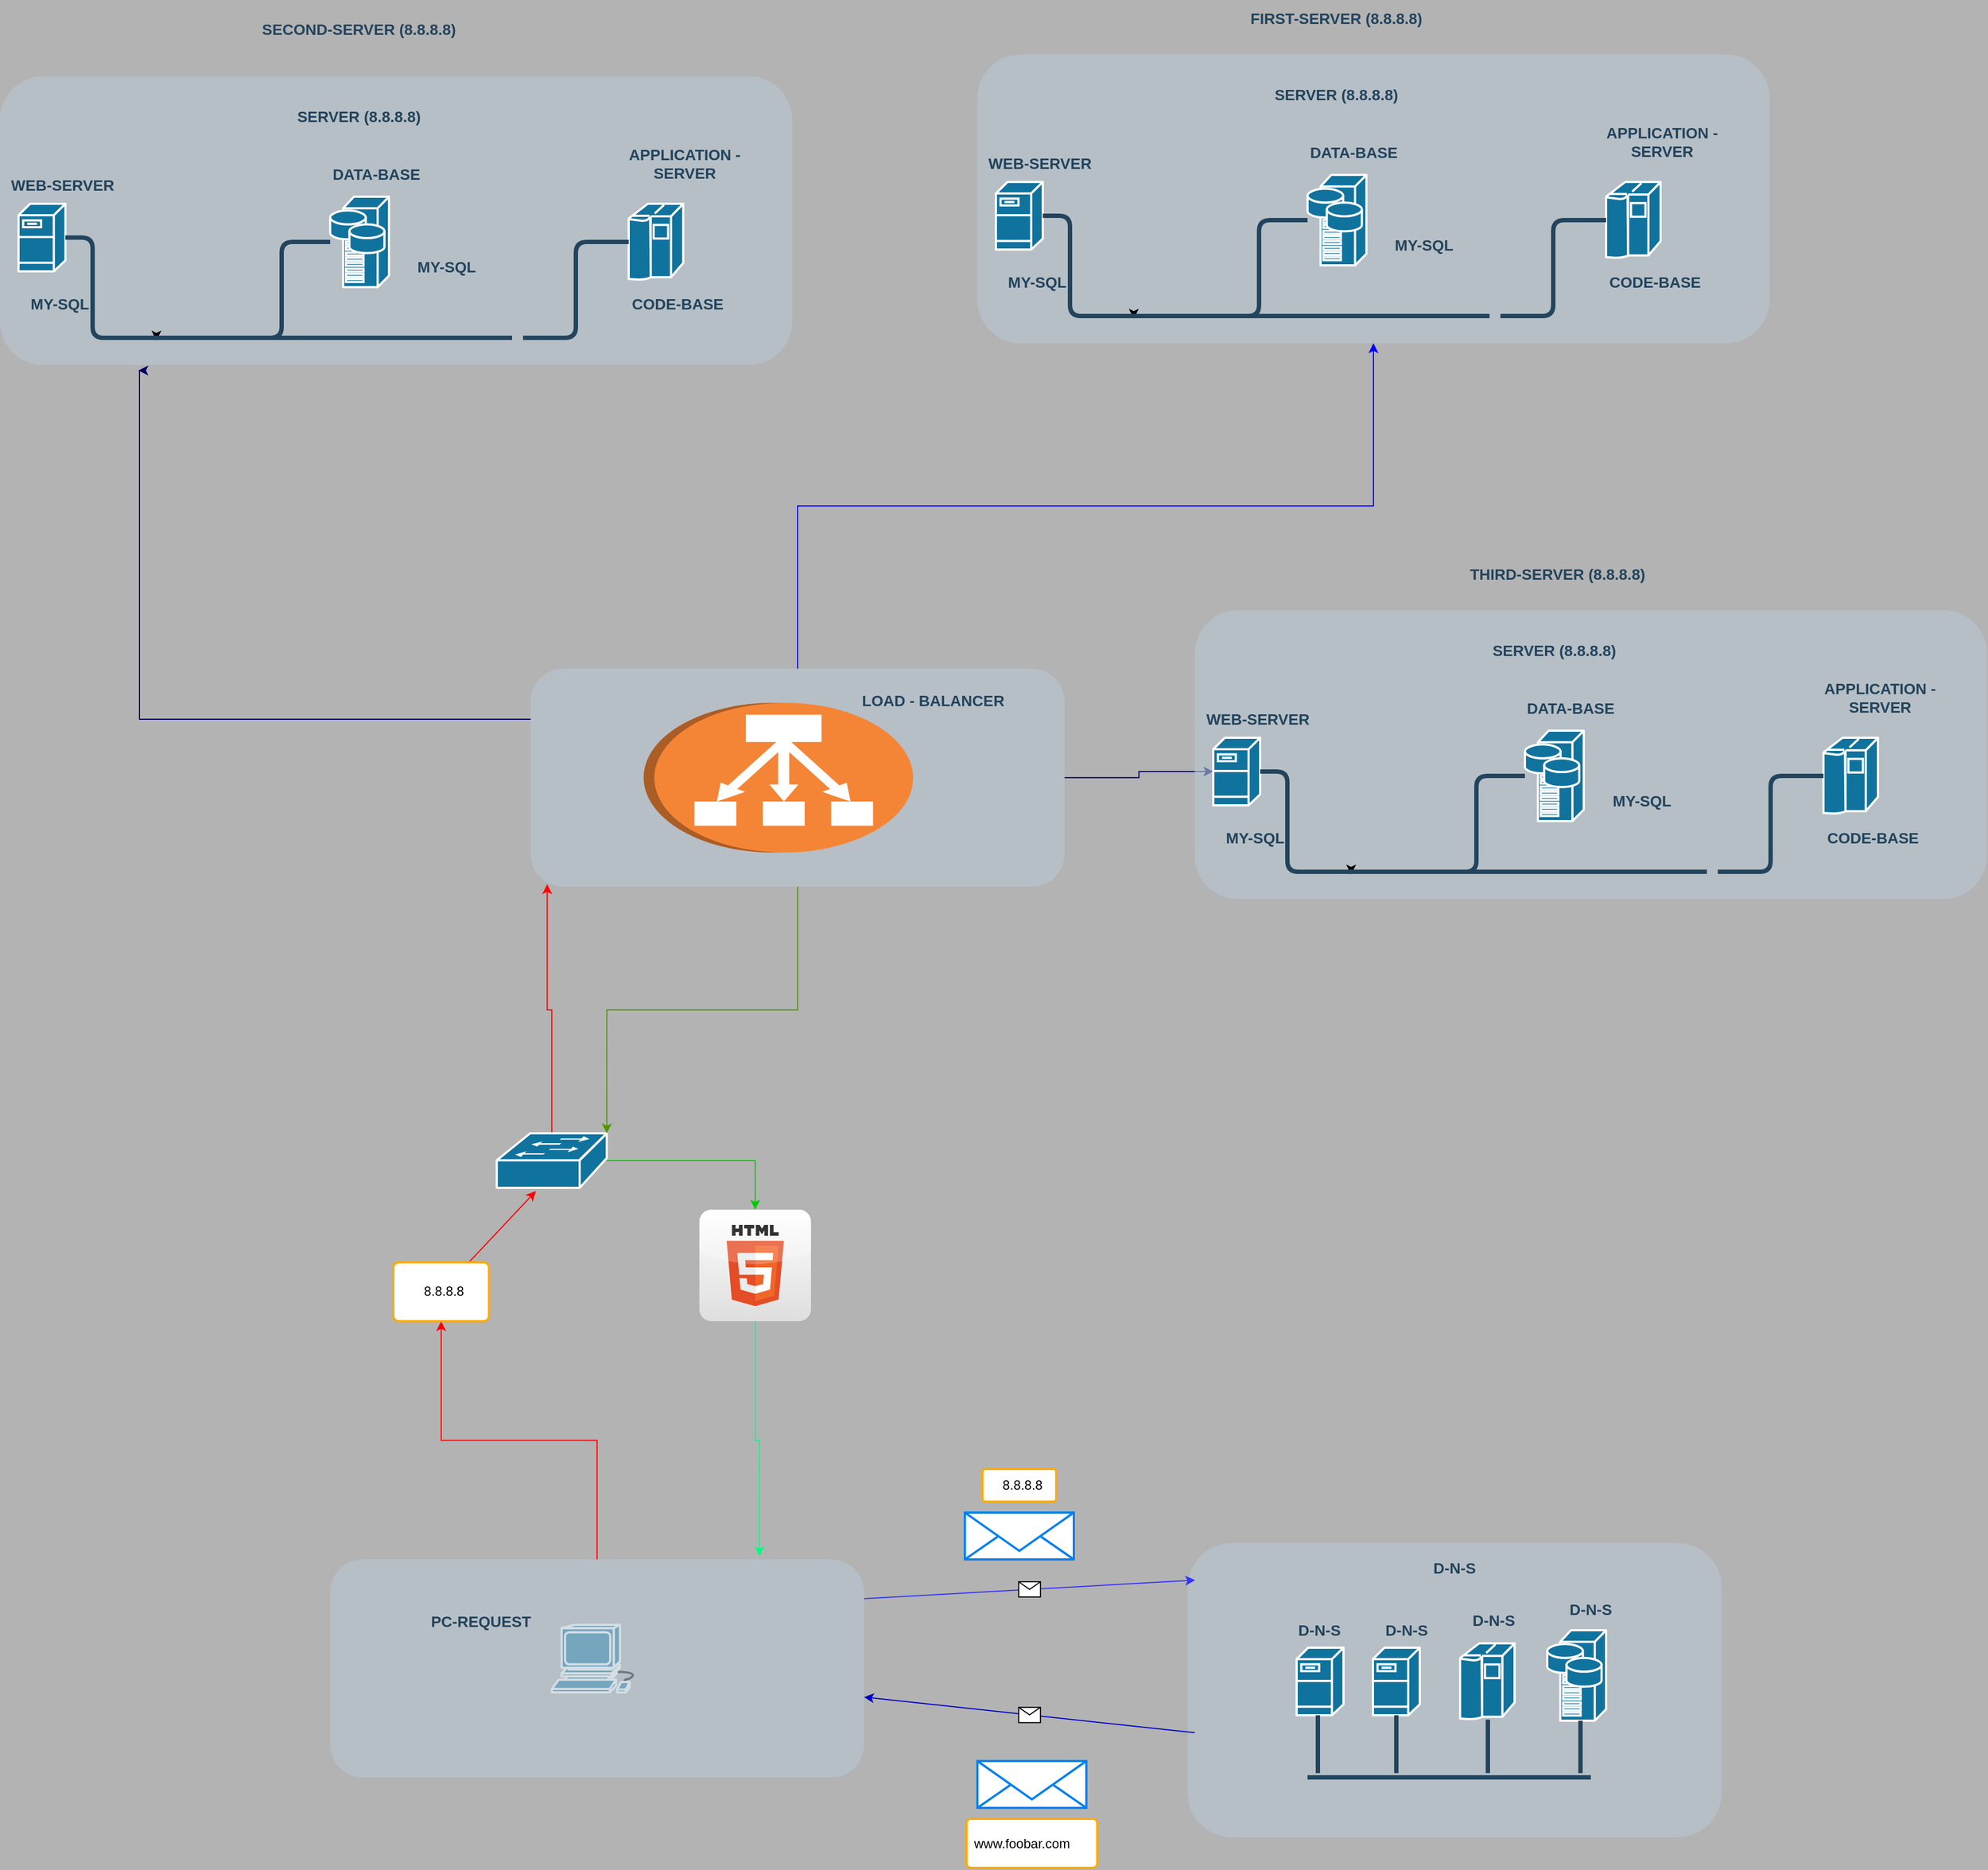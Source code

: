 <mxfile version="21.6.8" type="device">
  <diagram id="6a731a19-8d31-9384-78a2-239565b7b9f0" name="Page-1">
    <mxGraphModel dx="1593" dy="772" grid="1" gridSize="10" guides="1" tooltips="1" connect="1" arrows="1" fold="1" page="1" pageScale="1" pageWidth="827" pageHeight="1169" background="#B3B3B3" math="0" shadow="0">
      <root>
        <mxCell id="0" />
        <mxCell id="1" parent="0" />
        <mxCell id="2094" value="" style="rounded=1;whiteSpace=wrap;html=1;strokeColor=none;fillColor=#BAC8D3;fontSize=24;fontColor=#23445D;align=center;opacity=60;" parent="1" vertex="1">
          <mxGeometry x="1143" y="1456" width="490" height="270" as="geometry" />
        </mxCell>
        <mxCell id="2095" value="" style="rounded=1;whiteSpace=wrap;html=1;strokeColor=none;fillColor=#BAC8D3;fontSize=24;fontColor=#23445D;align=center;opacity=60;" parent="1" vertex="1">
          <mxGeometry x="53" y="110" width="727" height="265" as="geometry" />
        </mxCell>
        <mxCell id="2096" value="" style="shape=mxgraph.cisco.computers_and_peripherals.workstation;html=1;dashed=0;fillColor=#10739E;strokeColor=#ffffff;strokeWidth=2;verticalLabelPosition=bottom;verticalAlign=top;fontFamily=Helvetica;fontSize=36;fontColor=#FFB366" parent="1" vertex="1">
          <mxGeometry x="559.5" y="1531" width="83" height="62" as="geometry" />
        </mxCell>
        <mxCell id="2097" value="" style="shape=mxgraph.cisco.servers.fileserver;html=1;dashed=0;fillColor=#10739E;strokeColor=#ffffff;strokeWidth=2;verticalLabelPosition=bottom;verticalAlign=top;fontFamily=Helvetica;fontSize=36;fontColor=#FFB366" parent="1" vertex="1">
          <mxGeometry x="70" y="227" width="43" height="62" as="geometry" />
        </mxCell>
        <mxCell id="2100" value="" style="shape=mxgraph.cisco.servers.storage_server;html=1;dashed=0;fillColor=#10739E;strokeColor=#ffffff;strokeWidth=2;verticalLabelPosition=bottom;verticalAlign=top;fontFamily=Helvetica;fontSize=36;fontColor=#FFB366" parent="1" vertex="1">
          <mxGeometry x="356" y="220.5" width="54" height="83" as="geometry" />
        </mxCell>
        <mxCell id="2102" value="" style="shape=mxgraph.cisco.computers_and_peripherals.ibm_mainframe;html=1;dashed=0;fillColor=#10739E;strokeColor=#ffffff;strokeWidth=2;verticalLabelPosition=bottom;verticalAlign=top;fontFamily=Helvetica;fontSize=36;fontColor=#FFB366" parent="1" vertex="1">
          <mxGeometry x="630" y="227" width="50" height="70" as="geometry" />
        </mxCell>
        <mxCell id="2103" value="" style="shape=mxgraph.cisco.servers.fileserver;html=1;dashed=0;fillColor=#10739E;strokeColor=#ffffff;strokeWidth=2;verticalLabelPosition=bottom;verticalAlign=top;fontFamily=Helvetica;fontSize=36;fontColor=#FFB366" parent="1" vertex="1">
          <mxGeometry x="1243" y="1552" width="43" height="62" as="geometry" />
        </mxCell>
        <mxCell id="2104" value="" style="shape=mxgraph.cisco.servers.fileserver;html=1;dashed=0;fillColor=#10739E;strokeColor=#ffffff;strokeWidth=2;verticalLabelPosition=bottom;verticalAlign=top;fontFamily=Helvetica;fontSize=36;fontColor=#FFB366" parent="1" vertex="1">
          <mxGeometry x="1313" y="1552" width="43" height="62" as="geometry" />
        </mxCell>
        <mxCell id="2105" value="" style="shape=mxgraph.cisco.computers_and_peripherals.ibm_mainframe;html=1;dashed=0;fillColor=#10739E;strokeColor=#ffffff;strokeWidth=2;verticalLabelPosition=bottom;verticalAlign=top;fontFamily=Helvetica;fontSize=36;fontColor=#FFB366" parent="1" vertex="1">
          <mxGeometry x="1393" y="1548" width="50" height="70" as="geometry" />
        </mxCell>
        <mxCell id="2106" value="" style="shape=mxgraph.cisco.servers.storage_server;html=1;dashed=0;fillColor=#10739E;strokeColor=#ffffff;strokeWidth=2;verticalLabelPosition=bottom;verticalAlign=top;fontFamily=Helvetica;fontSize=36;fontColor=#FFB366" parent="1" vertex="1">
          <mxGeometry x="1473" y="1536" width="54" height="83" as="geometry" />
        </mxCell>
        <mxCell id="6dwymIx41Qv2gQPjKfyM-2273" style="edgeStyle=orthogonalEdgeStyle;rounded=0;orthogonalLoop=1;jettySize=auto;html=1;strokeColor=#00FF80;entryX=0.804;entryY=-0.015;entryDx=0;entryDy=0;entryPerimeter=0;" parent="1" source="6dwymIx41Qv2gQPjKfyM-2308" target="6dwymIx41Qv2gQPjKfyM-2257" edge="1">
          <mxGeometry relative="1" as="geometry">
            <mxPoint x="745.87" y="1360" as="targetPoint" />
          </mxGeometry>
        </mxCell>
        <mxCell id="6dwymIx41Qv2gQPjKfyM-2375" style="edgeStyle=orthogonalEdgeStyle;rounded=0;orthogonalLoop=1;jettySize=auto;html=1;entryX=0.031;entryY=0.989;entryDx=0;entryDy=0;entryPerimeter=0;strokeColor=#FF0000;" parent="1" source="2107" target="6dwymIx41Qv2gQPjKfyM-2314" edge="1">
          <mxGeometry relative="1" as="geometry" />
        </mxCell>
        <mxCell id="2107" value="" style="shape=mxgraph.cisco.switches.workgroup_switch;html=1;dashed=0;fillColor=#10739E;strokeColor=#ffffff;strokeWidth=2;verticalLabelPosition=bottom;verticalAlign=top;fontFamily=Helvetica;fontSize=36;fontColor=#FFB366" parent="1" vertex="1">
          <mxGeometry x="508.87" y="1080" width="101" height="50" as="geometry" />
        </mxCell>
        <mxCell id="2153" value="" style="line;html=1;strokeColor=#23445D;" parent="1" vertex="1">
          <mxGeometry x="1253" y="1666" width="260" height="10" as="geometry" />
        </mxCell>
        <mxCell id="2155" value="" style="edgeStyle=elbowEdgeStyle;elbow=horizontal;endArrow=none;html=1;strokeColor=#23445D;endFill=0;strokeWidth=4;rounded=1" parent="1" target="2102" edge="1">
          <mxGeometry width="100" height="100" relative="1" as="geometry">
            <mxPoint x="533" y="350" as="sourcePoint" />
            <mxPoint x="533" y="310" as="targetPoint" />
          </mxGeometry>
        </mxCell>
        <mxCell id="2159" value="" style="edgeStyle=elbowEdgeStyle;elbow=horizontal;endArrow=none;html=1;strokeColor=#23445D;endFill=0;strokeWidth=4;rounded=1" parent="1" target="2100" edge="1">
          <mxGeometry width="100" height="100" relative="1" as="geometry">
            <mxPoint x="267" y="350" as="sourcePoint" />
            <mxPoint x="266.806" y="296.944" as="targetPoint" />
          </mxGeometry>
        </mxCell>
        <mxCell id="2160" value="" style="edgeStyle=elbowEdgeStyle;elbow=horizontal;endArrow=none;html=1;strokeColor=#23445D;endFill=0;strokeWidth=4;rounded=1" parent="1" source="2152" target="2097" edge="1">
          <mxGeometry width="100" height="100" relative="1" as="geometry">
            <mxPoint x="199" y="350" as="sourcePoint" />
            <mxPoint x="198.806" y="296.944" as="targetPoint" />
            <Array as="points" />
          </mxGeometry>
        </mxCell>
        <mxCell id="2164" value="" style="edgeStyle=elbowEdgeStyle;elbow=horizontal;endArrow=none;html=1;strokeColor=#23445D;endFill=0;strokeWidth=4;rounded=1" parent="1" source="2103" edge="1">
          <mxGeometry width="100" height="100" relative="1" as="geometry">
            <mxPoint x="1262" y="1625" as="sourcePoint" />
            <mxPoint x="1262.278" y="1667.083" as="targetPoint" />
          </mxGeometry>
        </mxCell>
        <mxCell id="2165" value="" style="edgeStyle=elbowEdgeStyle;elbow=horizontal;endArrow=none;html=1;strokeColor=#23445D;endFill=0;strokeWidth=4;rounded=1" parent="1" source="2104" edge="1">
          <mxGeometry width="100" height="100" relative="1" as="geometry">
            <mxPoint x="1334" y="1625" as="sourcePoint" />
            <mxPoint x="1334.278" y="1667.083" as="targetPoint" />
          </mxGeometry>
        </mxCell>
        <mxCell id="2166" value="" style="edgeStyle=elbowEdgeStyle;elbow=horizontal;endArrow=none;html=1;strokeColor=#23445D;endFill=0;strokeWidth=4;rounded=1" parent="1" source="2105" edge="1">
          <mxGeometry width="100" height="100" relative="1" as="geometry">
            <mxPoint x="1418" y="1625" as="sourcePoint" />
            <mxPoint x="1418.278" y="1667.083" as="targetPoint" />
          </mxGeometry>
        </mxCell>
        <mxCell id="2167" value="" style="edgeStyle=elbowEdgeStyle;elbow=horizontal;endArrow=none;html=1;strokeColor=#23445D;endFill=0;strokeWidth=4;rounded=1" parent="1" source="2106" edge="1">
          <mxGeometry width="100" height="100" relative="1" as="geometry">
            <mxPoint x="1503" y="1625" as="sourcePoint" />
            <mxPoint x="1503.278" y="1667.083" as="targetPoint" />
          </mxGeometry>
        </mxCell>
        <mxCell id="2226" value="&lt;font color=&quot;#23445d&quot;&gt;SERVER (8.8.8.8)&lt;br&gt;&lt;/font&gt;" style="rounded=1;whiteSpace=wrap;html=1;strokeColor=none;fillColor=none;fontSize=14;fontColor=#742B21;align=center;fontStyle=1" parent="1" vertex="1">
          <mxGeometry x="270" y="130" width="225" height="34" as="geometry" />
        </mxCell>
        <mxCell id="2227" value="&lt;font color=&quot;#23445d&quot;&gt;D-N-S&lt;/font&gt;" style="rounded=1;whiteSpace=wrap;html=1;strokeColor=none;fillColor=none;fontSize=14;fontColor=#742B21;align=center;fontStyle=1" parent="1" vertex="1">
          <mxGeometry x="1223.5" y="1526" width="80" height="19" as="geometry" />
        </mxCell>
        <mxCell id="6dwymIx41Qv2gQPjKfyM-2346" style="edgeStyle=orthogonalEdgeStyle;rounded=0;orthogonalLoop=1;jettySize=auto;html=1;strokeColor=#FF0000;" parent="1" source="6dwymIx41Qv2gQPjKfyM-2257" target="6dwymIx41Qv2gQPjKfyM-2307" edge="1">
          <mxGeometry relative="1" as="geometry" />
        </mxCell>
        <mxCell id="6dwymIx41Qv2gQPjKfyM-2257" value="" style="rounded=1;whiteSpace=wrap;html=1;strokeColor=none;fillColor=#BAC8D3;fontSize=24;fontColor=#23445D;align=center;opacity=60;" parent="1" vertex="1">
          <mxGeometry x="356" y="1471" width="490" height="200" as="geometry" />
        </mxCell>
        <mxCell id="6dwymIx41Qv2gQPjKfyM-2263" value="&lt;font color=&quot;#23445d&quot;&gt;WEB-SERVER&lt;br&gt;&lt;/font&gt;" style="rounded=1;whiteSpace=wrap;html=1;strokeColor=none;fillColor=none;fontSize=14;fontColor=#742B21;align=center;fontStyle=1" parent="1" vertex="1">
          <mxGeometry x="53" y="193" width="115" height="34" as="geometry" />
        </mxCell>
        <mxCell id="6dwymIx41Qv2gQPjKfyM-2264" value="&lt;font color=&quot;#23445d&quot;&gt;MY-SQL&lt;br&gt;&lt;/font&gt;" style="rounded=1;whiteSpace=wrap;html=1;strokeColor=none;fillColor=none;fontSize=14;fontColor=#742B21;align=center;fontStyle=1" parent="1" vertex="1">
          <mxGeometry x="408" y="268" width="110" height="34" as="geometry" />
        </mxCell>
        <mxCell id="6dwymIx41Qv2gQPjKfyM-2265" value="&lt;font color=&quot;#23445d&quot;&gt;APPLICATION -SERVER&lt;br&gt;&lt;/font&gt;" style="rounded=1;whiteSpace=wrap;html=1;strokeColor=none;fillColor=none;fontSize=14;fontColor=#742B21;align=center;fontStyle=1" parent="1" vertex="1">
          <mxGeometry x="620" y="170" width="123" height="40" as="geometry" />
        </mxCell>
        <mxCell id="6dwymIx41Qv2gQPjKfyM-2266" value="&lt;font color=&quot;#23445d&quot;&gt;MY-SQL&lt;br&gt;&lt;/font&gt;" style="rounded=1;whiteSpace=wrap;html=1;strokeColor=none;fillColor=none;fontSize=14;fontColor=#742B21;align=center;fontStyle=1" parent="1" vertex="1">
          <mxGeometry x="53" y="302" width="110" height="34" as="geometry" />
        </mxCell>
        <mxCell id="6dwymIx41Qv2gQPjKfyM-2267" value="&lt;font color=&quot;#23445d&quot;&gt;CODE-BASE&lt;br&gt;&lt;/font&gt;" style="rounded=1;whiteSpace=wrap;html=1;strokeColor=none;fillColor=none;fontSize=14;fontColor=#742B21;align=center;fontStyle=1" parent="1" vertex="1">
          <mxGeometry x="620" y="302" width="110" height="34" as="geometry" />
        </mxCell>
        <mxCell id="6dwymIx41Qv2gQPjKfyM-2268" style="edgeStyle=orthogonalEdgeStyle;rounded=0;orthogonalLoop=1;jettySize=auto;html=1;exitX=0;exitY=0.5;exitDx=0;exitDy=0;exitPerimeter=0;entryX=0.093;entryY=0.75;entryDx=0;entryDy=0;entryPerimeter=0;" parent="1" source="2152" target="2152" edge="1">
          <mxGeometry relative="1" as="geometry" />
        </mxCell>
        <mxCell id="2152" value="" style="line;html=1;strokeColor=#23445D;" parent="1" vertex="1">
          <mxGeometry x="163" y="345" width="360" height="10" as="geometry" />
        </mxCell>
        <mxCell id="6dwymIx41Qv2gQPjKfyM-2271" value="&lt;font color=&quot;#23445d&quot;&gt;DATA-BASE&lt;br&gt;&lt;/font&gt;" style="rounded=1;whiteSpace=wrap;html=1;strokeColor=none;fillColor=none;fontSize=14;fontColor=#742B21;align=center;fontStyle=1" parent="1" vertex="1">
          <mxGeometry x="340.5" y="183" width="115" height="34" as="geometry" />
        </mxCell>
        <mxCell id="6dwymIx41Qv2gQPjKfyM-2275" value="&lt;font color=&quot;#23445d&quot;&gt;PC-REQUEST&lt;br&gt;&lt;/font&gt;" style="rounded=1;whiteSpace=wrap;html=1;strokeColor=none;fillColor=none;fontSize=14;fontColor=#742B21;align=center;fontStyle=1" parent="1" vertex="1">
          <mxGeometry x="382" y="1511" width="225" height="34" as="geometry" />
        </mxCell>
        <mxCell id="6dwymIx41Qv2gQPjKfyM-2278" value="&lt;font color=&quot;#23445d&quot;&gt;D-N-S&lt;/font&gt;" style="rounded=1;whiteSpace=wrap;html=1;strokeColor=none;fillColor=none;fontSize=14;fontColor=#742B21;align=center;fontStyle=1" parent="1" vertex="1">
          <mxGeometry x="1473" y="1507" width="80" height="19" as="geometry" />
        </mxCell>
        <mxCell id="6dwymIx41Qv2gQPjKfyM-2279" value="&lt;font color=&quot;#23445d&quot;&gt;D-N-S&lt;/font&gt;" style="rounded=1;whiteSpace=wrap;html=1;strokeColor=none;fillColor=none;fontSize=14;fontColor=#742B21;align=center;fontStyle=1" parent="1" vertex="1">
          <mxGeometry x="1383.5" y="1517" width="80" height="19" as="geometry" />
        </mxCell>
        <mxCell id="6dwymIx41Qv2gQPjKfyM-2280" value="&lt;font color=&quot;#23445d&quot;&gt;D-N-S&lt;/font&gt;" style="rounded=1;whiteSpace=wrap;html=1;strokeColor=none;fillColor=none;fontSize=14;fontColor=#742B21;align=center;fontStyle=1" parent="1" vertex="1">
          <mxGeometry x="1303.5" y="1526" width="80" height="19" as="geometry" />
        </mxCell>
        <mxCell id="6dwymIx41Qv2gQPjKfyM-2282" value="&lt;font color=&quot;#23445d&quot;&gt;D-N-S&lt;/font&gt;" style="rounded=1;whiteSpace=wrap;html=1;strokeColor=none;fillColor=none;fontSize=14;fontColor=#742B21;align=center;fontStyle=1" parent="1" vertex="1">
          <mxGeometry x="1323" y="1461" width="130" height="35" as="geometry" />
        </mxCell>
        <mxCell id="6dwymIx41Qv2gQPjKfyM-2289" value="" style="html=1;verticalLabelPosition=bottom;align=center;labelBackgroundColor=#ffffff;verticalAlign=top;strokeWidth=2;strokeColor=#0080F0;shadow=0;dashed=0;shape=mxgraph.ios7.icons.mail;" parent="1" vertex="1">
          <mxGeometry x="950" y="1656" width="100" height="43" as="geometry" />
        </mxCell>
        <mxCell id="6dwymIx41Qv2gQPjKfyM-2294" value="" style="html=1;verticalLabelPosition=bottom;align=center;labelBackgroundColor=#ffffff;verticalAlign=top;strokeWidth=2;strokeColor=#0080F0;shadow=0;dashed=0;shape=mxgraph.ios7.icons.mail;" parent="1" vertex="1">
          <mxGeometry x="938.5" y="1428" width="100" height="43" as="geometry" />
        </mxCell>
        <mxCell id="6dwymIx41Qv2gQPjKfyM-2300" value="www.foobar.com" style="rounded=1;arcSize=9;align=left;spacingLeft=5;strokeColor=#FFAB00;html=1;strokeWidth=2;fontSize=12" parent="1" vertex="1">
          <mxGeometry x="940" y="1709" width="120" height="45" as="geometry" />
        </mxCell>
        <mxCell id="6dwymIx41Qv2gQPjKfyM-2303" value="&lt;div style=&quot;&quot;&gt;&lt;span style=&quot;background-color: initial;&quot;&gt;8.8.8.8&lt;/span&gt;&lt;/div&gt;" style="rounded=1;arcSize=9;align=center;spacingLeft=5;strokeColor=#FFAB00;html=1;strokeWidth=2;fontSize=12" parent="1" vertex="1">
          <mxGeometry x="954.63" y="1388" width="67.75" height="30" as="geometry" />
        </mxCell>
        <mxCell id="6dwymIx41Qv2gQPjKfyM-2313" value="" style="edgeStyle=orthogonalEdgeStyle;rounded=0;orthogonalLoop=1;jettySize=auto;html=1;strokeColor=#00CC00;" parent="1" source="2107" target="6dwymIx41Qv2gQPjKfyM-2308" edge="1">
          <mxGeometry relative="1" as="geometry">
            <mxPoint x="754.87" y="1790" as="targetPoint" />
            <mxPoint x="609.87" y="1105" as="sourcePoint" />
          </mxGeometry>
        </mxCell>
        <mxCell id="6dwymIx41Qv2gQPjKfyM-2308" value="" style="dashed=0;outlineConnect=0;html=1;align=center;labelPosition=center;verticalLabelPosition=bottom;verticalAlign=top;shape=mxgraph.webicons.html5;gradientColor=#DFDEDE" parent="1" vertex="1">
          <mxGeometry x="694.87" y="1150" width="102.4" height="102.4" as="geometry" />
        </mxCell>
        <mxCell id="6dwymIx41Qv2gQPjKfyM-2364" style="edgeStyle=orthogonalEdgeStyle;rounded=0;orthogonalLoop=1;jettySize=auto;html=1;entryX=0;entryY=0.5;entryDx=0;entryDy=0;entryPerimeter=0;strokeColor=#000066;" parent="1" source="6dwymIx41Qv2gQPjKfyM-2314" target="6dwymIx41Qv2gQPjKfyM-2349" edge="1">
          <mxGeometry relative="1" as="geometry" />
        </mxCell>
        <mxCell id="6dwymIx41Qv2gQPjKfyM-2365" style="edgeStyle=orthogonalEdgeStyle;rounded=0;orthogonalLoop=5;jettySize=auto;html=1;strokeColor=#0000FF;fillColor=#E6E6E6;" parent="1" source="6dwymIx41Qv2gQPjKfyM-2314" target="6dwymIx41Qv2gQPjKfyM-2329" edge="1">
          <mxGeometry relative="1" as="geometry" />
        </mxCell>
        <mxCell id="6dwymIx41Qv2gQPjKfyM-2366" style="edgeStyle=orthogonalEdgeStyle;rounded=0;orthogonalLoop=1;jettySize=auto;html=1;strokeColor=#000066;" parent="1" source="6dwymIx41Qv2gQPjKfyM-2314" edge="1">
          <mxGeometry relative="1" as="geometry">
            <mxPoint x="180" y="380" as="targetPoint" />
            <Array as="points">
              <mxPoint x="181" y="700" />
              <mxPoint x="181" y="380" />
            </Array>
          </mxGeometry>
        </mxCell>
        <mxCell id="6dwymIx41Qv2gQPjKfyM-2367" style="edgeStyle=orthogonalEdgeStyle;rounded=0;orthogonalLoop=1;jettySize=auto;html=1;entryX=1;entryY=0;entryDx=0;entryDy=0;entryPerimeter=0;strokeColor=#4D9900;" parent="1" source="6dwymIx41Qv2gQPjKfyM-2314" target="2107" edge="1">
          <mxGeometry relative="1" as="geometry" />
        </mxCell>
        <mxCell id="6dwymIx41Qv2gQPjKfyM-2314" value="" style="rounded=1;whiteSpace=wrap;html=1;strokeColor=none;fillColor=#BAC8D3;fontSize=24;fontColor=#23445D;align=center;opacity=60;" parent="1" vertex="1">
          <mxGeometry x="540" y="653.63" width="490" height="200" as="geometry" />
        </mxCell>
        <mxCell id="6dwymIx41Qv2gQPjKfyM-2322" value="" style="curved=1;endArrow=classic;html=1;rounded=0;entryX=0.356;entryY=1.06;entryDx=0;entryDy=0;strokeColor=#FF0000;entryPerimeter=0;" parent="1" source="6dwymIx41Qv2gQPjKfyM-2307" target="2107" edge="1">
          <mxGeometry width="50" height="50" relative="1" as="geometry">
            <mxPoint x="444.87" y="1320" as="sourcePoint" />
            <mxPoint x="494.87" y="1270" as="targetPoint" />
            <Array as="points" />
          </mxGeometry>
        </mxCell>
        <mxCell id="6dwymIx41Qv2gQPjKfyM-2307" value="&lt;div style=&quot;&quot;&gt;&lt;span style=&quot;background-color: initial;&quot;&gt;8.8.8.8&lt;/span&gt;&lt;/div&gt;" style="rounded=1;arcSize=9;align=center;spacingLeft=5;strokeColor=#FFAB00;html=1;strokeWidth=2;fontSize=12" parent="1" vertex="1">
          <mxGeometry x="414" y="1198.4" width="87.75" height="54" as="geometry" />
        </mxCell>
        <mxCell id="6dwymIx41Qv2gQPjKfyM-2326" value="" style="outlineConnect=0;dashed=0;verticalLabelPosition=bottom;verticalAlign=top;align=center;html=1;shape=mxgraph.aws3.classic_load_balancer;fillColor=#F58536;gradientColor=none;rotation=90;" parent="1" vertex="1">
          <mxGeometry x="698.75" y="630" width="137.25" height="247.25" as="geometry" />
        </mxCell>
        <mxCell id="6dwymIx41Qv2gQPjKfyM-2329" value="" style="rounded=1;whiteSpace=wrap;html=1;strokeColor=none;fillColor=#BAC8D3;fontSize=24;fontColor=#23445D;align=center;opacity=60;" parent="1" vertex="1">
          <mxGeometry x="950" y="90" width="727" height="265" as="geometry" />
        </mxCell>
        <mxCell id="6dwymIx41Qv2gQPjKfyM-2330" value="" style="shape=mxgraph.cisco.servers.fileserver;html=1;dashed=0;fillColor=#10739E;strokeColor=#ffffff;strokeWidth=2;verticalLabelPosition=bottom;verticalAlign=top;fontFamily=Helvetica;fontSize=36;fontColor=#FFB366" parent="1" vertex="1">
          <mxGeometry x="967" y="207" width="43" height="62" as="geometry" />
        </mxCell>
        <mxCell id="6dwymIx41Qv2gQPjKfyM-2331" value="" style="shape=mxgraph.cisco.servers.storage_server;html=1;dashed=0;fillColor=#10739E;strokeColor=#ffffff;strokeWidth=2;verticalLabelPosition=bottom;verticalAlign=top;fontFamily=Helvetica;fontSize=36;fontColor=#FFB366" parent="1" vertex="1">
          <mxGeometry x="1253" y="200.5" width="54" height="83" as="geometry" />
        </mxCell>
        <mxCell id="6dwymIx41Qv2gQPjKfyM-2332" value="" style="shape=mxgraph.cisco.computers_and_peripherals.ibm_mainframe;html=1;dashed=0;fillColor=#10739E;strokeColor=#ffffff;strokeWidth=2;verticalLabelPosition=bottom;verticalAlign=top;fontFamily=Helvetica;fontSize=36;fontColor=#FFB366" parent="1" vertex="1">
          <mxGeometry x="1527" y="207" width="50" height="70" as="geometry" />
        </mxCell>
        <mxCell id="6dwymIx41Qv2gQPjKfyM-2333" value="" style="edgeStyle=elbowEdgeStyle;elbow=horizontal;endArrow=none;html=1;strokeColor=#23445D;endFill=0;strokeWidth=4;rounded=1" parent="1" target="6dwymIx41Qv2gQPjKfyM-2332" edge="1">
          <mxGeometry width="100" height="100" relative="1" as="geometry">
            <mxPoint x="1430" y="330" as="sourcePoint" />
            <mxPoint x="1430" y="290" as="targetPoint" />
          </mxGeometry>
        </mxCell>
        <mxCell id="6dwymIx41Qv2gQPjKfyM-2334" value="" style="edgeStyle=elbowEdgeStyle;elbow=horizontal;endArrow=none;html=1;strokeColor=#23445D;endFill=0;strokeWidth=4;rounded=1" parent="1" target="6dwymIx41Qv2gQPjKfyM-2331" edge="1">
          <mxGeometry width="100" height="100" relative="1" as="geometry">
            <mxPoint x="1164" y="330" as="sourcePoint" />
            <mxPoint x="1163.806" y="276.944" as="targetPoint" />
          </mxGeometry>
        </mxCell>
        <mxCell id="6dwymIx41Qv2gQPjKfyM-2335" value="" style="edgeStyle=elbowEdgeStyle;elbow=horizontal;endArrow=none;html=1;strokeColor=#23445D;endFill=0;strokeWidth=4;rounded=1" parent="1" source="6dwymIx41Qv2gQPjKfyM-2343" target="6dwymIx41Qv2gQPjKfyM-2330" edge="1">
          <mxGeometry width="100" height="100" relative="1" as="geometry">
            <mxPoint x="1096" y="330" as="sourcePoint" />
            <mxPoint x="1095.806" y="276.944" as="targetPoint" />
            <Array as="points" />
          </mxGeometry>
        </mxCell>
        <mxCell id="6dwymIx41Qv2gQPjKfyM-2336" value="&lt;font color=&quot;#23445d&quot;&gt;SERVER (8.8.8.8)&lt;br&gt;&lt;/font&gt;" style="rounded=1;whiteSpace=wrap;html=1;strokeColor=none;fillColor=none;fontSize=14;fontColor=#742B21;align=center;fontStyle=1" parent="1" vertex="1">
          <mxGeometry x="1167" y="110" width="225" height="34" as="geometry" />
        </mxCell>
        <mxCell id="6dwymIx41Qv2gQPjKfyM-2337" value="&lt;font color=&quot;#23445d&quot;&gt;WEB-SERVER&lt;br&gt;&lt;/font&gt;" style="rounded=1;whiteSpace=wrap;html=1;strokeColor=none;fillColor=none;fontSize=14;fontColor=#742B21;align=center;fontStyle=1" parent="1" vertex="1">
          <mxGeometry x="950" y="173" width="115" height="34" as="geometry" />
        </mxCell>
        <mxCell id="6dwymIx41Qv2gQPjKfyM-2338" value="&lt;font color=&quot;#23445d&quot;&gt;MY-SQL&lt;br&gt;&lt;/font&gt;" style="rounded=1;whiteSpace=wrap;html=1;strokeColor=none;fillColor=none;fontSize=14;fontColor=#742B21;align=center;fontStyle=1" parent="1" vertex="1">
          <mxGeometry x="1305" y="248" width="110" height="34" as="geometry" />
        </mxCell>
        <mxCell id="6dwymIx41Qv2gQPjKfyM-2339" value="&lt;font color=&quot;#23445d&quot;&gt;APPLICATION -SERVER&lt;br&gt;&lt;/font&gt;" style="rounded=1;whiteSpace=wrap;html=1;strokeColor=none;fillColor=none;fontSize=14;fontColor=#742B21;align=center;fontStyle=1" parent="1" vertex="1">
          <mxGeometry x="1517" y="150" width="123" height="40" as="geometry" />
        </mxCell>
        <mxCell id="6dwymIx41Qv2gQPjKfyM-2340" value="&lt;font color=&quot;#23445d&quot;&gt;MY-SQL&lt;br&gt;&lt;/font&gt;" style="rounded=1;whiteSpace=wrap;html=1;strokeColor=none;fillColor=none;fontSize=14;fontColor=#742B21;align=center;fontStyle=1" parent="1" vertex="1">
          <mxGeometry x="950" y="282" width="110" height="34" as="geometry" />
        </mxCell>
        <mxCell id="6dwymIx41Qv2gQPjKfyM-2341" value="&lt;font color=&quot;#23445d&quot;&gt;CODE-BASE&lt;br&gt;&lt;/font&gt;" style="rounded=1;whiteSpace=wrap;html=1;strokeColor=none;fillColor=none;fontSize=14;fontColor=#742B21;align=center;fontStyle=1" parent="1" vertex="1">
          <mxGeometry x="1517" y="282" width="110" height="34" as="geometry" />
        </mxCell>
        <mxCell id="6dwymIx41Qv2gQPjKfyM-2342" style="edgeStyle=orthogonalEdgeStyle;rounded=0;orthogonalLoop=1;jettySize=auto;html=1;exitX=0;exitY=0.5;exitDx=0;exitDy=0;exitPerimeter=0;entryX=0.093;entryY=0.75;entryDx=0;entryDy=0;entryPerimeter=0;" parent="1" source="6dwymIx41Qv2gQPjKfyM-2343" target="6dwymIx41Qv2gQPjKfyM-2343" edge="1">
          <mxGeometry relative="1" as="geometry" />
        </mxCell>
        <mxCell id="6dwymIx41Qv2gQPjKfyM-2343" value="" style="line;html=1;strokeColor=#23445D;" parent="1" vertex="1">
          <mxGeometry x="1060" y="325" width="360" height="10" as="geometry" />
        </mxCell>
        <mxCell id="6dwymIx41Qv2gQPjKfyM-2344" value="&lt;font color=&quot;#23445d&quot;&gt;DATA-BASE&lt;br&gt;&lt;/font&gt;" style="rounded=1;whiteSpace=wrap;html=1;strokeColor=none;fillColor=none;fontSize=14;fontColor=#742B21;align=center;fontStyle=1" parent="1" vertex="1">
          <mxGeometry x="1237.5" y="163" width="115" height="34" as="geometry" />
        </mxCell>
        <mxCell id="6dwymIx41Qv2gQPjKfyM-2348" value="" style="rounded=1;whiteSpace=wrap;html=1;strokeColor=none;fillColor=#BAC8D3;fontSize=24;fontColor=#23445D;align=center;opacity=60;" parent="1" vertex="1">
          <mxGeometry x="1149.5" y="600" width="727" height="265" as="geometry" />
        </mxCell>
        <mxCell id="6dwymIx41Qv2gQPjKfyM-2349" value="" style="shape=mxgraph.cisco.servers.fileserver;html=1;dashed=0;fillColor=#10739E;strokeColor=#ffffff;strokeWidth=2;verticalLabelPosition=bottom;verticalAlign=top;fontFamily=Helvetica;fontSize=36;fontColor=#FFB366" parent="1" vertex="1">
          <mxGeometry x="1166.5" y="717" width="43" height="62" as="geometry" />
        </mxCell>
        <mxCell id="6dwymIx41Qv2gQPjKfyM-2350" value="" style="shape=mxgraph.cisco.servers.storage_server;html=1;dashed=0;fillColor=#10739E;strokeColor=#ffffff;strokeWidth=2;verticalLabelPosition=bottom;verticalAlign=top;fontFamily=Helvetica;fontSize=36;fontColor=#FFB366" parent="1" vertex="1">
          <mxGeometry x="1452.5" y="710.5" width="54" height="83" as="geometry" />
        </mxCell>
        <mxCell id="6dwymIx41Qv2gQPjKfyM-2351" value="" style="shape=mxgraph.cisco.computers_and_peripherals.ibm_mainframe;html=1;dashed=0;fillColor=#10739E;strokeColor=#ffffff;strokeWidth=2;verticalLabelPosition=bottom;verticalAlign=top;fontFamily=Helvetica;fontSize=36;fontColor=#FFB366" parent="1" vertex="1">
          <mxGeometry x="1726.5" y="717" width="50" height="70" as="geometry" />
        </mxCell>
        <mxCell id="6dwymIx41Qv2gQPjKfyM-2352" value="" style="edgeStyle=elbowEdgeStyle;elbow=horizontal;endArrow=none;html=1;strokeColor=#23445D;endFill=0;strokeWidth=4;rounded=1" parent="1" target="6dwymIx41Qv2gQPjKfyM-2351" edge="1">
          <mxGeometry width="100" height="100" relative="1" as="geometry">
            <mxPoint x="1629.5" y="840" as="sourcePoint" />
            <mxPoint x="1629.5" y="800" as="targetPoint" />
          </mxGeometry>
        </mxCell>
        <mxCell id="6dwymIx41Qv2gQPjKfyM-2353" value="" style="edgeStyle=elbowEdgeStyle;elbow=horizontal;endArrow=none;html=1;strokeColor=#23445D;endFill=0;strokeWidth=4;rounded=1" parent="1" target="6dwymIx41Qv2gQPjKfyM-2350" edge="1">
          <mxGeometry width="100" height="100" relative="1" as="geometry">
            <mxPoint x="1363.5" y="840" as="sourcePoint" />
            <mxPoint x="1363.306" y="786.944" as="targetPoint" />
          </mxGeometry>
        </mxCell>
        <mxCell id="6dwymIx41Qv2gQPjKfyM-2354" value="" style="edgeStyle=elbowEdgeStyle;elbow=horizontal;endArrow=none;html=1;strokeColor=#23445D;endFill=0;strokeWidth=4;rounded=1" parent="1" source="6dwymIx41Qv2gQPjKfyM-2362" target="6dwymIx41Qv2gQPjKfyM-2349" edge="1">
          <mxGeometry width="100" height="100" relative="1" as="geometry">
            <mxPoint x="1295.5" y="840" as="sourcePoint" />
            <mxPoint x="1295.306" y="786.944" as="targetPoint" />
            <Array as="points" />
          </mxGeometry>
        </mxCell>
        <mxCell id="6dwymIx41Qv2gQPjKfyM-2355" value="&lt;font color=&quot;#23445d&quot;&gt;SERVER (8.8.8.8)&lt;br&gt;&lt;/font&gt;" style="rounded=1;whiteSpace=wrap;html=1;strokeColor=none;fillColor=none;fontSize=14;fontColor=#742B21;align=center;fontStyle=1" parent="1" vertex="1">
          <mxGeometry x="1366.5" y="620" width="225" height="34" as="geometry" />
        </mxCell>
        <mxCell id="6dwymIx41Qv2gQPjKfyM-2356" value="&lt;font color=&quot;#23445d&quot;&gt;WEB-SERVER&lt;br&gt;&lt;/font&gt;" style="rounded=1;whiteSpace=wrap;html=1;strokeColor=none;fillColor=none;fontSize=14;fontColor=#742B21;align=center;fontStyle=1" parent="1" vertex="1">
          <mxGeometry x="1149.5" y="683" width="115" height="34" as="geometry" />
        </mxCell>
        <mxCell id="6dwymIx41Qv2gQPjKfyM-2357" value="&lt;font color=&quot;#23445d&quot;&gt;MY-SQL&lt;br&gt;&lt;/font&gt;" style="rounded=1;whiteSpace=wrap;html=1;strokeColor=none;fillColor=none;fontSize=14;fontColor=#742B21;align=center;fontStyle=1" parent="1" vertex="1">
          <mxGeometry x="1504.5" y="758" width="110" height="34" as="geometry" />
        </mxCell>
        <mxCell id="6dwymIx41Qv2gQPjKfyM-2358" value="&lt;font color=&quot;#23445d&quot;&gt;APPLICATION -SERVER&lt;br&gt;&lt;/font&gt;" style="rounded=1;whiteSpace=wrap;html=1;strokeColor=none;fillColor=none;fontSize=14;fontColor=#742B21;align=center;fontStyle=1" parent="1" vertex="1">
          <mxGeometry x="1716.5" y="660" width="123" height="40" as="geometry" />
        </mxCell>
        <mxCell id="6dwymIx41Qv2gQPjKfyM-2359" value="&lt;font color=&quot;#23445d&quot;&gt;MY-SQL&lt;br&gt;&lt;/font&gt;" style="rounded=1;whiteSpace=wrap;html=1;strokeColor=none;fillColor=none;fontSize=14;fontColor=#742B21;align=center;fontStyle=1" parent="1" vertex="1">
          <mxGeometry x="1149.5" y="792" width="110" height="34" as="geometry" />
        </mxCell>
        <mxCell id="6dwymIx41Qv2gQPjKfyM-2360" value="&lt;font color=&quot;#23445d&quot;&gt;CODE-BASE&lt;br&gt;&lt;/font&gt;" style="rounded=1;whiteSpace=wrap;html=1;strokeColor=none;fillColor=none;fontSize=14;fontColor=#742B21;align=center;fontStyle=1" parent="1" vertex="1">
          <mxGeometry x="1716.5" y="792" width="110" height="34" as="geometry" />
        </mxCell>
        <mxCell id="6dwymIx41Qv2gQPjKfyM-2361" style="edgeStyle=orthogonalEdgeStyle;rounded=0;orthogonalLoop=1;jettySize=auto;html=1;exitX=0;exitY=0.5;exitDx=0;exitDy=0;exitPerimeter=0;entryX=0.093;entryY=0.75;entryDx=0;entryDy=0;entryPerimeter=0;" parent="1" source="6dwymIx41Qv2gQPjKfyM-2362" target="6dwymIx41Qv2gQPjKfyM-2362" edge="1">
          <mxGeometry relative="1" as="geometry" />
        </mxCell>
        <mxCell id="6dwymIx41Qv2gQPjKfyM-2362" value="" style="line;html=1;strokeColor=#23445D;" parent="1" vertex="1">
          <mxGeometry x="1259.5" y="835" width="360" height="10" as="geometry" />
        </mxCell>
        <mxCell id="6dwymIx41Qv2gQPjKfyM-2363" value="&lt;font color=&quot;#23445d&quot;&gt;DATA-BASE&lt;br&gt;&lt;/font&gt;" style="rounded=1;whiteSpace=wrap;html=1;strokeColor=none;fillColor=none;fontSize=14;fontColor=#742B21;align=center;fontStyle=1" parent="1" vertex="1">
          <mxGeometry x="1437" y="673" width="115" height="34" as="geometry" />
        </mxCell>
        <mxCell id="6dwymIx41Qv2gQPjKfyM-2371" value="" style="endArrow=classic;html=1;rounded=0;entryX=0.014;entryY=0.126;entryDx=0;entryDy=0;entryPerimeter=0;strokeColor=#3333FF;" parent="1" target="2094" edge="1">
          <mxGeometry relative="1" as="geometry">
            <mxPoint x="846.13" y="1507" as="sourcePoint" />
            <mxPoint x="946.13" y="1507" as="targetPoint" />
          </mxGeometry>
        </mxCell>
        <mxCell id="6dwymIx41Qv2gQPjKfyM-2372" value="" style="shape=message;html=1;outlineConnect=0;" parent="6dwymIx41Qv2gQPjKfyM-2371" vertex="1">
          <mxGeometry width="20" height="14" relative="1" as="geometry">
            <mxPoint x="-10" y="-7" as="offset" />
          </mxGeometry>
        </mxCell>
        <mxCell id="6dwymIx41Qv2gQPjKfyM-2373" value="" style="endArrow=classic;html=1;rounded=0;strokeColor=#0000CC;" parent="1" target="6dwymIx41Qv2gQPjKfyM-2257" edge="1">
          <mxGeometry relative="1" as="geometry">
            <mxPoint x="1149.5" y="1630" as="sourcePoint" />
            <mxPoint x="919.5" y="1630" as="targetPoint" />
          </mxGeometry>
        </mxCell>
        <mxCell id="6dwymIx41Qv2gQPjKfyM-2374" value="" style="shape=message;html=1;outlineConnect=0;" parent="6dwymIx41Qv2gQPjKfyM-2373" vertex="1">
          <mxGeometry width="20" height="14" relative="1" as="geometry">
            <mxPoint x="-10" y="-7" as="offset" />
          </mxGeometry>
        </mxCell>
        <mxCell id="6dwymIx41Qv2gQPjKfyM-2376" value="&lt;font color=&quot;#23445d&quot;&gt;FIRST-SERVER (8.8.8.8)&lt;br&gt;&lt;/font&gt;" style="rounded=1;whiteSpace=wrap;html=1;strokeColor=none;fillColor=none;fontSize=14;fontColor=#742B21;align=center;fontStyle=1" parent="1" vertex="1">
          <mxGeometry x="1166.5" y="40" width="225" height="34" as="geometry" />
        </mxCell>
        <mxCell id="6dwymIx41Qv2gQPjKfyM-2377" value="&lt;font color=&quot;#23445d&quot;&gt;SECOND-SERVER (8.8.8.8)&lt;br&gt;&lt;/font&gt;" style="rounded=1;whiteSpace=wrap;html=1;strokeColor=none;fillColor=none;fontSize=14;fontColor=#742B21;align=center;fontStyle=1" parent="1" vertex="1">
          <mxGeometry x="270" y="50" width="225" height="34" as="geometry" />
        </mxCell>
        <mxCell id="6dwymIx41Qv2gQPjKfyM-2378" value="&lt;font color=&quot;#23445d&quot;&gt;THIRD-SERVER (8.8.8.8)&lt;br&gt;&lt;/font&gt;" style="rounded=1;whiteSpace=wrap;html=1;strokeColor=none;fillColor=none;fontSize=14;fontColor=#742B21;align=center;fontStyle=1" parent="1" vertex="1">
          <mxGeometry x="1370" y="550" width="225" height="34" as="geometry" />
        </mxCell>
        <mxCell id="f2DIe-GES9H6d4BIn_tr-2227" value="&lt;font color=&quot;#23445d&quot;&gt;LOAD - BALANCER&lt;br&gt;&lt;/font&gt;" style="rounded=1;whiteSpace=wrap;html=1;strokeColor=none;fillColor=none;fontSize=14;fontColor=#742B21;align=center;fontStyle=1" vertex="1" parent="1">
          <mxGeometry x="797.38" y="666" width="225" height="34" as="geometry" />
        </mxCell>
      </root>
    </mxGraphModel>
  </diagram>
</mxfile>
